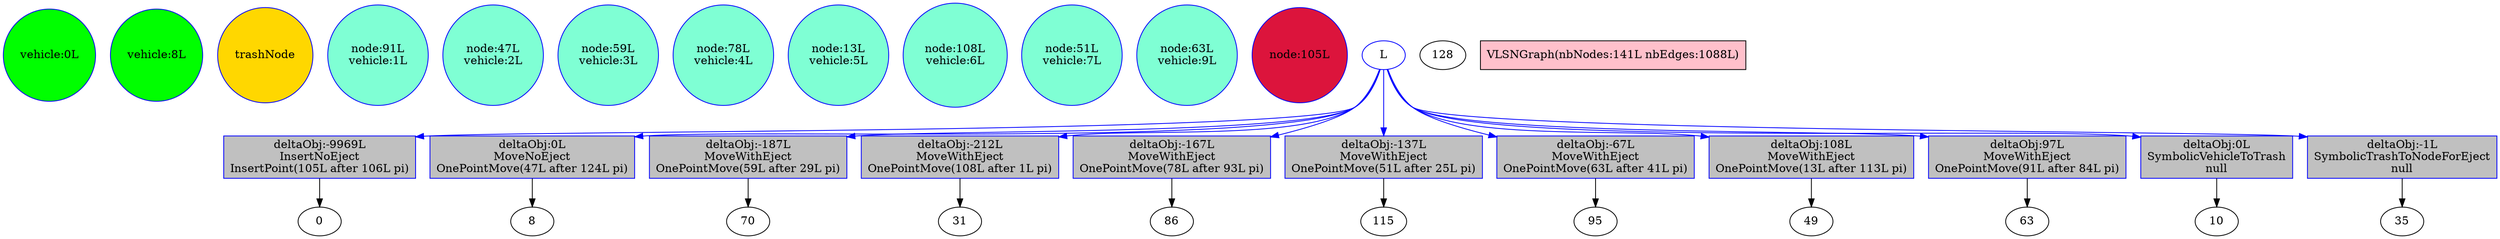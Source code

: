 ##Command to produce the output: "neato -Tpng thisfile > thisfile.png"
digraph VLSNGraph {
	"0L" [shape=circle,style=filled,fillcolor=green,color=blue, label = "vehicle:0L"] ;
	"8L" [shape=circle,style=filled,fillcolor=green,color=blue, label = "vehicle:8L"] ;
	"10L" [shape=circle,style=filled,fillcolor=gold,color=blue, label = trashNode] ;
	"31L" [shape=circle,style=filled,fillcolor=aquamarine,color=blue, label = "node:91L\nvehicle:1L"] ;
	"35L" [shape=circle,style=filled,fillcolor=aquamarine,color=blue, label = "node:47L\nvehicle:2L"] ;
	"49L" [shape=circle,style=filled,fillcolor=aquamarine,color=blue, label = "node:59L\nvehicle:3L"] ;
	"63L" [shape=circle,style=filled,fillcolor=aquamarine,color=blue, label = "node:78L\nvehicle:4L"] ;
	"70L" [shape=circle,style=filled,fillcolor=aquamarine,color=blue, label = "node:13L\nvehicle:5L"] ;
	"86L" [shape=circle,style=filled,fillcolor=aquamarine,color=blue, label = "node:108L\nvehicle:6L"] ;
	"95L" [shape=circle,style=filled,fillcolor=aquamarine,color=blue, label = "node:51L\nvehicle:7L"] ;
	"115L" [shape=circle,style=filled,fillcolor=aquamarine,color=blue, label = "node:63L\nvehicle:9L"] ;
	"128L" [shape=circle,style=filled,fillcolor=crimson,color=blue, label = "node:105L"] ;
	"Edge0" [shape=rectangle,style=filled,fillcolor=gray, label="deltaObj:-9969L\nInsertNoEject\nInsertPoint(105L after 106L pi)" color=blue] ;
	128L -> "Edge0"[color=blue];
	"Edge0" -> 0L[color=blue];
	"Edge165" [shape=rectangle,style=filled,fillcolor=gray, label="deltaObj:0L\nMoveNoEject\nOnePointMove(47L after 124L pi)" color=blue] ; 35L -> "Edge165"[color=blue];"Edge165" -> 8L[color=blue];
	"Edge183" [shape=rectangle,style=filled,fillcolor=gray, label="deltaObj:-187L\nMoveWithEject\nOnePointMove(59L after 29L pi)" color=blue] ; 49L -> "Edge183"[color=blue];"Edge183" -> 70L[color=blue];
	"Edge277" [shape=rectangle,style=filled,fillcolor=gray, label="deltaObj:-212L\nMoveWithEject\nOnePointMove(108L after 1L pi)" color=blue] ; 86L -> "Edge277"[color=blue];"Edge277" -> 31L[color=blue];
	"Edge324" [shape=rectangle,style=filled,fillcolor=gray, label="deltaObj:-167L\nMoveWithEject\nOnePointMove(78L after 93L pi)" color=blue] ; 63L -> "Edge324"[color=blue];"Edge324" -> 86L[color=blue];
	"Edge365" [shape=rectangle,style=filled,fillcolor=gray, label="deltaObj:-137L\nMoveWithEject\nOnePointMove(51L after 25L pi)" color=blue] ; 95L -> "Edge365"[color=blue];"Edge365" -> 115L[color=blue];
	"Edge418" [shape=rectangle,style=filled,fillcolor=gray, label="deltaObj:-67L\nMoveWithEject\nOnePointMove(63L after 41L pi)" color=blue] ; 115L -> "Edge418"[color=blue];"Edge418" -> 95L[color=blue];
	"Edge466" [shape=rectangle,style=filled,fillcolor=gray, label="deltaObj:108L\nMoveWithEject\nOnePointMove(13L after 113L pi)" color=blue] ; 70L -> "Edge466"[color=blue];"Edge466" -> 49L[color=blue];
	"Edge808" [shape=rectangle,style=filled,fillcolor=gray, label="deltaObj:97L\nMoveWithEject\nOnePointMove(91L after 84L pi)" color=blue] ; 31L -> "Edge808"[color=blue];"Edge808" -> 63L[color=blue];
	"Edge967" [shape=rectangle,style=filled,fillcolor=gray, label="deltaObj:0L\nSymbolicVehicleToTrash\nnull" color=blue] ; 8L -> "Edge967"[color=blue];"Edge967" -> 10L[color=blue];
	"Edge1000" [shape=rectangle,style=filled,fillcolor=gray, label="deltaObj:-1L\nSymbolicTrashToNodeForEject\nnull" color=blue] ; 10L -> "Edge1000"[color=blue];"Edge1000" -> 35L[color=blue];
	legend[shape=rectangle,style=filled,fillcolor=pink,color=black,label = "VLSNGraph(nbNodes:141L nbEdges:1088L)"] ;
	overlap=false
	fontsize=12L;
}